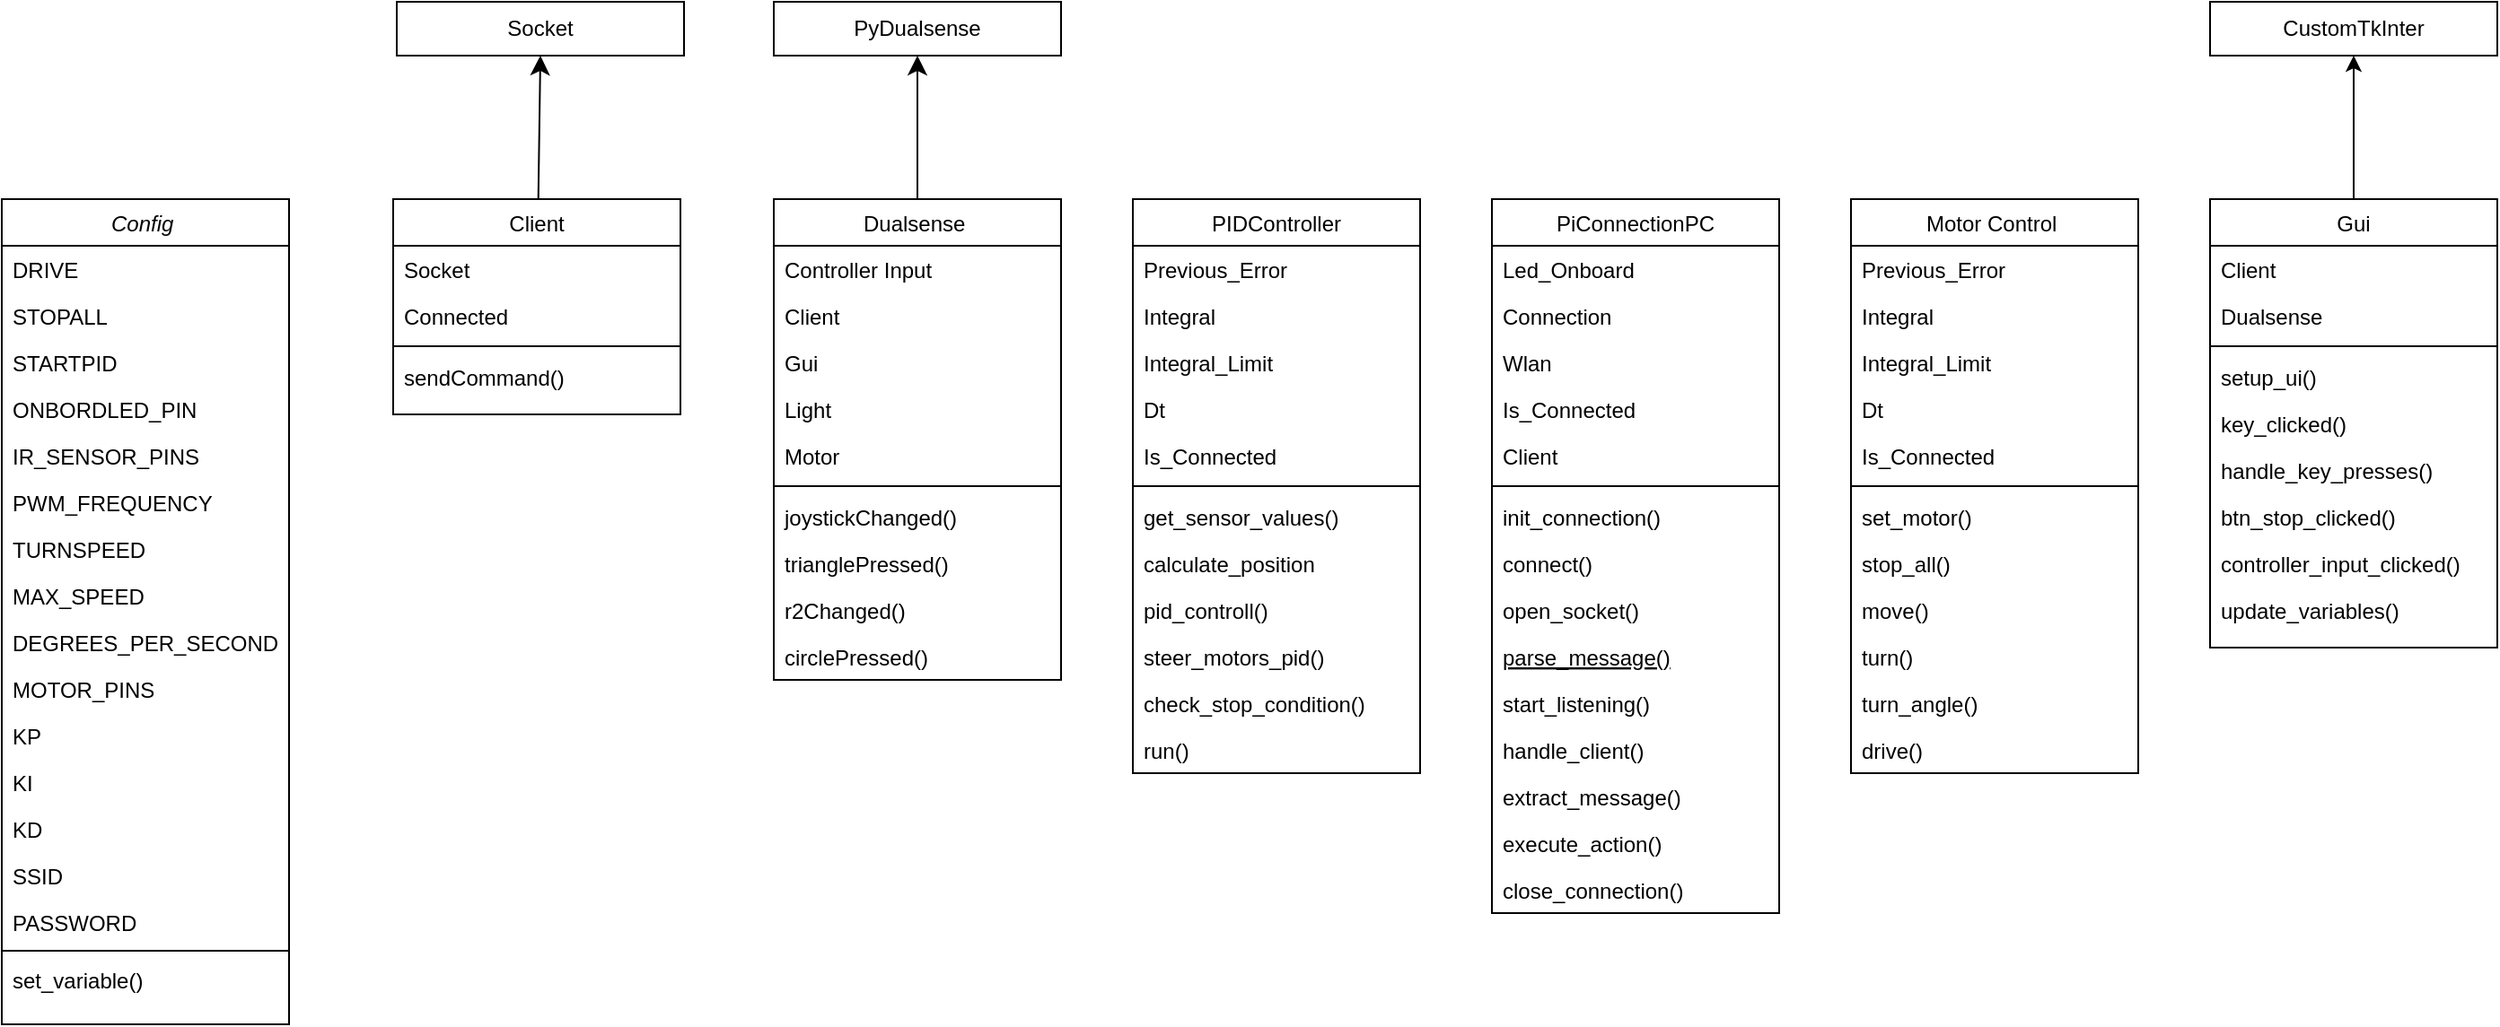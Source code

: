 <mxfile version="25.0.2" pages="6">
  <diagram id="C5RBs43oDa-KdzZeNtuy" name="Klassendiagramm ">
    <mxGraphModel dx="1272" dy="797" grid="1" gridSize="10" guides="1" tooltips="1" connect="1" arrows="1" fold="1" page="1" pageScale="1" pageWidth="1169" pageHeight="827" math="0" shadow="0">
      <root>
        <mxCell id="WIyWlLk6GJQsqaUBKTNV-0" />
        <mxCell id="WIyWlLk6GJQsqaUBKTNV-1" parent="WIyWlLk6GJQsqaUBKTNV-0" />
        <mxCell id="zkfFHV4jXpPFQw0GAbJ--0" value="Config " style="swimlane;fontStyle=2;align=center;verticalAlign=top;childLayout=stackLayout;horizontal=1;startSize=26;horizontalStack=0;resizeParent=1;resizeLast=0;collapsible=1;marginBottom=0;rounded=0;shadow=0;strokeWidth=1;" parent="WIyWlLk6GJQsqaUBKTNV-1" vertex="1">
          <mxGeometry x="290" y="120" width="160" height="460" as="geometry">
            <mxRectangle x="230" y="140" width="160" height="26" as="alternateBounds" />
          </mxGeometry>
        </mxCell>
        <mxCell id="nv0ExakOyP6R0gA9G0oo-6" value="DRIVE" style="text;align=left;verticalAlign=top;spacingLeft=4;spacingRight=4;overflow=hidden;rotatable=0;points=[[0,0.5],[1,0.5]];portConstraint=eastwest;" parent="zkfFHV4jXpPFQw0GAbJ--0" vertex="1">
          <mxGeometry y="26" width="160" height="26" as="geometry" />
        </mxCell>
        <mxCell id="nv0ExakOyP6R0gA9G0oo-5" value="STOPALL" style="text;align=left;verticalAlign=top;spacingLeft=4;spacingRight=4;overflow=hidden;rotatable=0;points=[[0,0.5],[1,0.5]];portConstraint=eastwest;" parent="zkfFHV4jXpPFQw0GAbJ--0" vertex="1">
          <mxGeometry y="52" width="160" height="26" as="geometry" />
        </mxCell>
        <mxCell id="nv0ExakOyP6R0gA9G0oo-4" value="STARTPID" style="text;align=left;verticalAlign=top;spacingLeft=4;spacingRight=4;overflow=hidden;rotatable=0;points=[[0,0.5],[1,0.5]];portConstraint=eastwest;" parent="zkfFHV4jXpPFQw0GAbJ--0" vertex="1">
          <mxGeometry y="78" width="160" height="26" as="geometry" />
        </mxCell>
        <mxCell id="nv0ExakOyP6R0gA9G0oo-7" value="ONBORDLED_PIN" style="text;align=left;verticalAlign=top;spacingLeft=4;spacingRight=4;overflow=hidden;rotatable=0;points=[[0,0.5],[1,0.5]];portConstraint=eastwest;" parent="zkfFHV4jXpPFQw0GAbJ--0" vertex="1">
          <mxGeometry y="104" width="160" height="26" as="geometry" />
        </mxCell>
        <mxCell id="nv0ExakOyP6R0gA9G0oo-8" value="IR_SENSOR_PINS" style="text;align=left;verticalAlign=top;spacingLeft=4;spacingRight=4;overflow=hidden;rotatable=0;points=[[0,0.5],[1,0.5]];portConstraint=eastwest;" parent="zkfFHV4jXpPFQw0GAbJ--0" vertex="1">
          <mxGeometry y="130" width="160" height="26" as="geometry" />
        </mxCell>
        <mxCell id="nv0ExakOyP6R0gA9G0oo-9" value="PWM_FREQUENCY" style="text;align=left;verticalAlign=top;spacingLeft=4;spacingRight=4;overflow=hidden;rotatable=0;points=[[0,0.5],[1,0.5]];portConstraint=eastwest;" parent="zkfFHV4jXpPFQw0GAbJ--0" vertex="1">
          <mxGeometry y="156" width="160" height="26" as="geometry" />
        </mxCell>
        <mxCell id="nv0ExakOyP6R0gA9G0oo-10" value="TURNSPEED" style="text;align=left;verticalAlign=top;spacingLeft=4;spacingRight=4;overflow=hidden;rotatable=0;points=[[0,0.5],[1,0.5]];portConstraint=eastwest;" parent="zkfFHV4jXpPFQw0GAbJ--0" vertex="1">
          <mxGeometry y="182" width="160" height="26" as="geometry" />
        </mxCell>
        <mxCell id="nv0ExakOyP6R0gA9G0oo-11" value="MAX_SPEED" style="text;align=left;verticalAlign=top;spacingLeft=4;spacingRight=4;overflow=hidden;rotatable=0;points=[[0,0.5],[1,0.5]];portConstraint=eastwest;" parent="zkfFHV4jXpPFQw0GAbJ--0" vertex="1">
          <mxGeometry y="208" width="160" height="26" as="geometry" />
        </mxCell>
        <mxCell id="nv0ExakOyP6R0gA9G0oo-12" value="DEGREES_PER_SECOND" style="text;align=left;verticalAlign=top;spacingLeft=4;spacingRight=4;overflow=hidden;rotatable=0;points=[[0,0.5],[1,0.5]];portConstraint=eastwest;" parent="zkfFHV4jXpPFQw0GAbJ--0" vertex="1">
          <mxGeometry y="234" width="160" height="26" as="geometry" />
        </mxCell>
        <mxCell id="nv0ExakOyP6R0gA9G0oo-3" value="MOTOR_PINS" style="text;align=left;verticalAlign=top;spacingLeft=4;spacingRight=4;overflow=hidden;rotatable=0;points=[[0,0.5],[1,0.5]];portConstraint=eastwest;" parent="zkfFHV4jXpPFQw0GAbJ--0" vertex="1">
          <mxGeometry y="260" width="160" height="26" as="geometry" />
        </mxCell>
        <mxCell id="zkfFHV4jXpPFQw0GAbJ--1" value="KP" style="text;align=left;verticalAlign=top;spacingLeft=4;spacingRight=4;overflow=hidden;rotatable=0;points=[[0,0.5],[1,0.5]];portConstraint=eastwest;" parent="zkfFHV4jXpPFQw0GAbJ--0" vertex="1">
          <mxGeometry y="286" width="160" height="26" as="geometry" />
        </mxCell>
        <mxCell id="zkfFHV4jXpPFQw0GAbJ--2" value="KI" style="text;align=left;verticalAlign=top;spacingLeft=4;spacingRight=4;overflow=hidden;rotatable=0;points=[[0,0.5],[1,0.5]];portConstraint=eastwest;rounded=0;shadow=0;html=0;" parent="zkfFHV4jXpPFQw0GAbJ--0" vertex="1">
          <mxGeometry y="312" width="160" height="26" as="geometry" />
        </mxCell>
        <mxCell id="zkfFHV4jXpPFQw0GAbJ--3" value="KD" style="text;align=left;verticalAlign=top;spacingLeft=4;spacingRight=4;overflow=hidden;rotatable=0;points=[[0,0.5],[1,0.5]];portConstraint=eastwest;rounded=0;shadow=0;html=0;" parent="zkfFHV4jXpPFQw0GAbJ--0" vertex="1">
          <mxGeometry y="338" width="160" height="26" as="geometry" />
        </mxCell>
        <mxCell id="nv0ExakOyP6R0gA9G0oo-16" value="SSID" style="text;align=left;verticalAlign=top;spacingLeft=4;spacingRight=4;overflow=hidden;rotatable=0;points=[[0,0.5],[1,0.5]];portConstraint=eastwest;rounded=0;shadow=0;html=0;" parent="zkfFHV4jXpPFQw0GAbJ--0" vertex="1">
          <mxGeometry y="364" width="160" height="26" as="geometry" />
        </mxCell>
        <mxCell id="nv0ExakOyP6R0gA9G0oo-63" value="PASSWORD" style="text;align=left;verticalAlign=top;spacingLeft=4;spacingRight=4;overflow=hidden;rotatable=0;points=[[0,0.5],[1,0.5]];portConstraint=eastwest;rounded=0;shadow=0;html=0;" parent="zkfFHV4jXpPFQw0GAbJ--0" vertex="1">
          <mxGeometry y="390" width="160" height="26" as="geometry" />
        </mxCell>
        <mxCell id="zkfFHV4jXpPFQw0GAbJ--4" value="" style="line;html=1;strokeWidth=1;align=left;verticalAlign=middle;spacingTop=-1;spacingLeft=3;spacingRight=3;rotatable=0;labelPosition=right;points=[];portConstraint=eastwest;" parent="zkfFHV4jXpPFQw0GAbJ--0" vertex="1">
          <mxGeometry y="416" width="160" height="6" as="geometry" />
        </mxCell>
        <mxCell id="zkfFHV4jXpPFQw0GAbJ--5" value="set_variable()" style="text;align=left;verticalAlign=top;spacingLeft=4;spacingRight=4;overflow=hidden;rotatable=0;points=[[0,0.5],[1,0.5]];portConstraint=eastwest;" parent="zkfFHV4jXpPFQw0GAbJ--0" vertex="1">
          <mxGeometry y="422" width="160" height="26" as="geometry" />
        </mxCell>
        <mxCell id="zkfFHV4jXpPFQw0GAbJ--6" value="PIDController" style="swimlane;fontStyle=0;align=center;verticalAlign=top;childLayout=stackLayout;horizontal=1;startSize=26;horizontalStack=0;resizeParent=1;resizeLast=0;collapsible=1;marginBottom=0;rounded=0;shadow=0;strokeWidth=1;" parent="WIyWlLk6GJQsqaUBKTNV-1" vertex="1">
          <mxGeometry x="920" y="120" width="160" height="320" as="geometry">
            <mxRectangle x="130" y="380" width="160" height="26" as="alternateBounds" />
          </mxGeometry>
        </mxCell>
        <mxCell id="zkfFHV4jXpPFQw0GAbJ--8" value="Previous_Error" style="text;align=left;verticalAlign=top;spacingLeft=4;spacingRight=4;overflow=hidden;rotatable=0;points=[[0,0.5],[1,0.5]];portConstraint=eastwest;rounded=0;shadow=0;html=0;" parent="zkfFHV4jXpPFQw0GAbJ--6" vertex="1">
          <mxGeometry y="26" width="160" height="26" as="geometry" />
        </mxCell>
        <mxCell id="nv0ExakOyP6R0gA9G0oo-34" value="Integral" style="text;align=left;verticalAlign=top;spacingLeft=4;spacingRight=4;overflow=hidden;rotatable=0;points=[[0,0.5],[1,0.5]];portConstraint=eastwest;rounded=0;shadow=0;html=0;" parent="zkfFHV4jXpPFQw0GAbJ--6" vertex="1">
          <mxGeometry y="52" width="160" height="26" as="geometry" />
        </mxCell>
        <mxCell id="nv0ExakOyP6R0gA9G0oo-33" value="Integral_Limit" style="text;align=left;verticalAlign=top;spacingLeft=4;spacingRight=4;overflow=hidden;rotatable=0;points=[[0,0.5],[1,0.5]];portConstraint=eastwest;rounded=0;shadow=0;html=0;" parent="zkfFHV4jXpPFQw0GAbJ--6" vertex="1">
          <mxGeometry y="78" width="160" height="26" as="geometry" />
        </mxCell>
        <mxCell id="nv0ExakOyP6R0gA9G0oo-32" value="Dt " style="text;align=left;verticalAlign=top;spacingLeft=4;spacingRight=4;overflow=hidden;rotatable=0;points=[[0,0.5],[1,0.5]];portConstraint=eastwest;rounded=0;shadow=0;html=0;" parent="zkfFHV4jXpPFQw0GAbJ--6" vertex="1">
          <mxGeometry y="104" width="160" height="26" as="geometry" />
        </mxCell>
        <mxCell id="nv0ExakOyP6R0gA9G0oo-31" value="Is_Connected" style="text;align=left;verticalAlign=top;spacingLeft=4;spacingRight=4;overflow=hidden;rotatable=0;points=[[0,0.5],[1,0.5]];portConstraint=eastwest;rounded=0;shadow=0;html=0;" parent="zkfFHV4jXpPFQw0GAbJ--6" vertex="1">
          <mxGeometry y="130" width="160" height="26" as="geometry" />
        </mxCell>
        <mxCell id="zkfFHV4jXpPFQw0GAbJ--9" value="" style="line;html=1;strokeWidth=1;align=left;verticalAlign=middle;spacingTop=-1;spacingLeft=3;spacingRight=3;rotatable=0;labelPosition=right;points=[];portConstraint=eastwest;" parent="zkfFHV4jXpPFQw0GAbJ--6" vertex="1">
          <mxGeometry y="156" width="160" height="8" as="geometry" />
        </mxCell>
        <mxCell id="zkfFHV4jXpPFQw0GAbJ--7" value="get_sensor_values()" style="text;align=left;verticalAlign=top;spacingLeft=4;spacingRight=4;overflow=hidden;rotatable=0;points=[[0,0.5],[1,0.5]];portConstraint=eastwest;" parent="zkfFHV4jXpPFQw0GAbJ--6" vertex="1">
          <mxGeometry y="164" width="160" height="26" as="geometry" />
        </mxCell>
        <mxCell id="zkfFHV4jXpPFQw0GAbJ--10" value="calculate_position" style="text;align=left;verticalAlign=top;spacingLeft=4;spacingRight=4;overflow=hidden;rotatable=0;points=[[0,0.5],[1,0.5]];portConstraint=eastwest;fontStyle=0" parent="zkfFHV4jXpPFQw0GAbJ--6" vertex="1">
          <mxGeometry y="190" width="160" height="26" as="geometry" />
        </mxCell>
        <mxCell id="zkfFHV4jXpPFQw0GAbJ--11" value="pid_controll()" style="text;align=left;verticalAlign=top;spacingLeft=4;spacingRight=4;overflow=hidden;rotatable=0;points=[[0,0.5],[1,0.5]];portConstraint=eastwest;" parent="zkfFHV4jXpPFQw0GAbJ--6" vertex="1">
          <mxGeometry y="216" width="160" height="26" as="geometry" />
        </mxCell>
        <mxCell id="nv0ExakOyP6R0gA9G0oo-36" value="steer_motors_pid()" style="text;align=left;verticalAlign=top;spacingLeft=4;spacingRight=4;overflow=hidden;rotatable=0;points=[[0,0.5],[1,0.5]];portConstraint=eastwest;" parent="zkfFHV4jXpPFQw0GAbJ--6" vertex="1">
          <mxGeometry y="242" width="160" height="26" as="geometry" />
        </mxCell>
        <mxCell id="nv0ExakOyP6R0gA9G0oo-35" value="check_stop_condition()" style="text;align=left;verticalAlign=top;spacingLeft=4;spacingRight=4;overflow=hidden;rotatable=0;points=[[0,0.5],[1,0.5]];portConstraint=eastwest;" parent="zkfFHV4jXpPFQw0GAbJ--6" vertex="1">
          <mxGeometry y="268" width="160" height="26" as="geometry" />
        </mxCell>
        <mxCell id="nv0ExakOyP6R0gA9G0oo-37" value="run()" style="text;align=left;verticalAlign=top;spacingLeft=4;spacingRight=4;overflow=hidden;rotatable=0;points=[[0,0.5],[1,0.5]];portConstraint=eastwest;" parent="zkfFHV4jXpPFQw0GAbJ--6" vertex="1">
          <mxGeometry y="294" width="160" height="26" as="geometry" />
        </mxCell>
        <mxCell id="nv0ExakOyP6R0gA9G0oo-64" style="edgeStyle=none;curved=1;rounded=0;orthogonalLoop=1;jettySize=auto;html=1;entryX=0.5;entryY=1;entryDx=0;entryDy=0;fontSize=12;startSize=8;endSize=8;" parent="WIyWlLk6GJQsqaUBKTNV-1" source="zkfFHV4jXpPFQw0GAbJ--13" target="nv0ExakOyP6R0gA9G0oo-45" edge="1">
          <mxGeometry relative="1" as="geometry" />
        </mxCell>
        <mxCell id="zkfFHV4jXpPFQw0GAbJ--13" value="Dualsense " style="swimlane;fontStyle=0;align=center;verticalAlign=top;childLayout=stackLayout;horizontal=1;startSize=26;horizontalStack=0;resizeParent=1;resizeLast=0;collapsible=1;marginBottom=0;rounded=0;shadow=0;strokeWidth=1;" parent="WIyWlLk6GJQsqaUBKTNV-1" vertex="1">
          <mxGeometry x="720" y="120" width="160" height="268" as="geometry">
            <mxRectangle x="340" y="380" width="170" height="26" as="alternateBounds" />
          </mxGeometry>
        </mxCell>
        <mxCell id="zkfFHV4jXpPFQw0GAbJ--14" value="Controller Input" style="text;align=left;verticalAlign=top;spacingLeft=4;spacingRight=4;overflow=hidden;rotatable=0;points=[[0,0.5],[1,0.5]];portConstraint=eastwest;" parent="zkfFHV4jXpPFQw0GAbJ--13" vertex="1">
          <mxGeometry y="26" width="160" height="26" as="geometry" />
        </mxCell>
        <mxCell id="nv0ExakOyP6R0gA9G0oo-19" value="Client" style="text;align=left;verticalAlign=top;spacingLeft=4;spacingRight=4;overflow=hidden;rotatable=0;points=[[0,0.5],[1,0.5]];portConstraint=eastwest;" parent="zkfFHV4jXpPFQw0GAbJ--13" vertex="1">
          <mxGeometry y="52" width="160" height="26" as="geometry" />
        </mxCell>
        <mxCell id="nv0ExakOyP6R0gA9G0oo-18" value="Gui " style="text;align=left;verticalAlign=top;spacingLeft=4;spacingRight=4;overflow=hidden;rotatable=0;points=[[0,0.5],[1,0.5]];portConstraint=eastwest;" parent="zkfFHV4jXpPFQw0GAbJ--13" vertex="1">
          <mxGeometry y="78" width="160" height="26" as="geometry" />
        </mxCell>
        <mxCell id="nv0ExakOyP6R0gA9G0oo-17" value="Light" style="text;align=left;verticalAlign=top;spacingLeft=4;spacingRight=4;overflow=hidden;rotatable=0;points=[[0,0.5],[1,0.5]];portConstraint=eastwest;" parent="zkfFHV4jXpPFQw0GAbJ--13" vertex="1">
          <mxGeometry y="104" width="160" height="26" as="geometry" />
        </mxCell>
        <mxCell id="nv0ExakOyP6R0gA9G0oo-22" value="Motor" style="text;align=left;verticalAlign=top;spacingLeft=4;spacingRight=4;overflow=hidden;rotatable=0;points=[[0,0.5],[1,0.5]];portConstraint=eastwest;" parent="zkfFHV4jXpPFQw0GAbJ--13" vertex="1">
          <mxGeometry y="130" width="160" height="26" as="geometry" />
        </mxCell>
        <mxCell id="zkfFHV4jXpPFQw0GAbJ--15" value="" style="line;html=1;strokeWidth=1;align=left;verticalAlign=middle;spacingTop=-1;spacingLeft=3;spacingRight=3;rotatable=0;labelPosition=right;points=[];portConstraint=eastwest;" parent="zkfFHV4jXpPFQw0GAbJ--13" vertex="1">
          <mxGeometry y="156" width="160" height="8" as="geometry" />
        </mxCell>
        <mxCell id="nv0ExakOyP6R0gA9G0oo-25" value="joystickChanged()" style="text;align=left;verticalAlign=top;spacingLeft=4;spacingRight=4;overflow=hidden;rotatable=0;points=[[0,0.5],[1,0.5]];portConstraint=eastwest;" parent="zkfFHV4jXpPFQw0GAbJ--13" vertex="1">
          <mxGeometry y="164" width="160" height="26" as="geometry" />
        </mxCell>
        <mxCell id="nv0ExakOyP6R0gA9G0oo-29" value="trianglePressed()" style="text;align=left;verticalAlign=top;spacingLeft=4;spacingRight=4;overflow=hidden;rotatable=0;points=[[0,0.5],[1,0.5]];portConstraint=eastwest;" parent="zkfFHV4jXpPFQw0GAbJ--13" vertex="1">
          <mxGeometry y="190" width="160" height="26" as="geometry" />
        </mxCell>
        <mxCell id="nv0ExakOyP6R0gA9G0oo-28" value="r2Changed()" style="text;align=left;verticalAlign=top;spacingLeft=4;spacingRight=4;overflow=hidden;rotatable=0;points=[[0,0.5],[1,0.5]];portConstraint=eastwest;" parent="zkfFHV4jXpPFQw0GAbJ--13" vertex="1">
          <mxGeometry y="216" width="160" height="26" as="geometry" />
        </mxCell>
        <mxCell id="nv0ExakOyP6R0gA9G0oo-30" value="circlePressed()" style="text;align=left;verticalAlign=top;spacingLeft=4;spacingRight=4;overflow=hidden;rotatable=0;points=[[0,0.5],[1,0.5]];portConstraint=eastwest;" parent="zkfFHV4jXpPFQw0GAbJ--13" vertex="1">
          <mxGeometry y="242" width="160" height="26" as="geometry" />
        </mxCell>
        <mxCell id="nv0ExakOyP6R0gA9G0oo-65" style="edgeStyle=none;curved=1;rounded=0;orthogonalLoop=1;jettySize=auto;html=1;fontSize=12;startSize=8;endSize=8;entryX=0.5;entryY=1;entryDx=0;entryDy=0;" parent="WIyWlLk6GJQsqaUBKTNV-1" source="zkfFHV4jXpPFQw0GAbJ--17" target="nv0ExakOyP6R0gA9G0oo-44" edge="1">
          <mxGeometry relative="1" as="geometry">
            <mxPoint x="588" y="50" as="targetPoint" />
          </mxGeometry>
        </mxCell>
        <mxCell id="zkfFHV4jXpPFQw0GAbJ--17" value="Client" style="swimlane;fontStyle=0;align=center;verticalAlign=top;childLayout=stackLayout;horizontal=1;startSize=26;horizontalStack=0;resizeParent=1;resizeLast=0;collapsible=1;marginBottom=0;rounded=0;shadow=0;strokeWidth=1;" parent="WIyWlLk6GJQsqaUBKTNV-1" vertex="1">
          <mxGeometry x="508" y="120" width="160" height="120" as="geometry">
            <mxRectangle x="550" y="140" width="160" height="26" as="alternateBounds" />
          </mxGeometry>
        </mxCell>
        <mxCell id="zkfFHV4jXpPFQw0GAbJ--18" value="Socket" style="text;align=left;verticalAlign=top;spacingLeft=4;spacingRight=4;overflow=hidden;rotatable=0;points=[[0,0.5],[1,0.5]];portConstraint=eastwest;" parent="zkfFHV4jXpPFQw0GAbJ--17" vertex="1">
          <mxGeometry y="26" width="160" height="26" as="geometry" />
        </mxCell>
        <mxCell id="zkfFHV4jXpPFQw0GAbJ--19" value="Connected" style="text;align=left;verticalAlign=top;spacingLeft=4;spacingRight=4;overflow=hidden;rotatable=0;points=[[0,0.5],[1,0.5]];portConstraint=eastwest;rounded=0;shadow=0;html=0;" parent="zkfFHV4jXpPFQw0GAbJ--17" vertex="1">
          <mxGeometry y="52" width="160" height="26" as="geometry" />
        </mxCell>
        <mxCell id="zkfFHV4jXpPFQw0GAbJ--23" value="" style="line;html=1;strokeWidth=1;align=left;verticalAlign=middle;spacingTop=-1;spacingLeft=3;spacingRight=3;rotatable=0;labelPosition=right;points=[];portConstraint=eastwest;" parent="zkfFHV4jXpPFQw0GAbJ--17" vertex="1">
          <mxGeometry y="78" width="160" height="8" as="geometry" />
        </mxCell>
        <mxCell id="zkfFHV4jXpPFQw0GAbJ--24" value="sendCommand()" style="text;align=left;verticalAlign=top;spacingLeft=4;spacingRight=4;overflow=hidden;rotatable=0;points=[[0,0.5],[1,0.5]];portConstraint=eastwest;" parent="zkfFHV4jXpPFQw0GAbJ--17" vertex="1">
          <mxGeometry y="86" width="160" height="26" as="geometry" />
        </mxCell>
        <mxCell id="nv0ExakOyP6R0gA9G0oo-44" value="Socket" style="rounded=0;whiteSpace=wrap;html=1;" parent="WIyWlLk6GJQsqaUBKTNV-1" vertex="1">
          <mxGeometry x="510" y="10" width="160" height="30" as="geometry" />
        </mxCell>
        <mxCell id="nv0ExakOyP6R0gA9G0oo-45" value="PyDualsense" style="rounded=0;whiteSpace=wrap;html=1;" parent="WIyWlLk6GJQsqaUBKTNV-1" vertex="1">
          <mxGeometry x="720" y="10" width="160" height="30" as="geometry" />
        </mxCell>
        <mxCell id="nv0ExakOyP6R0gA9G0oo-46" value="PiConnectionPC" style="swimlane;fontStyle=0;align=center;verticalAlign=top;childLayout=stackLayout;horizontal=1;startSize=26;horizontalStack=0;resizeParent=1;resizeLast=0;collapsible=1;marginBottom=0;rounded=0;shadow=0;strokeWidth=1;" parent="WIyWlLk6GJQsqaUBKTNV-1" vertex="1">
          <mxGeometry x="1120" y="120" width="160" height="398" as="geometry">
            <mxRectangle x="130" y="380" width="160" height="26" as="alternateBounds" />
          </mxGeometry>
        </mxCell>
        <mxCell id="nv0ExakOyP6R0gA9G0oo-48" value="Led_Onboard" style="text;align=left;verticalAlign=top;spacingLeft=4;spacingRight=4;overflow=hidden;rotatable=0;points=[[0,0.5],[1,0.5]];portConstraint=eastwest;rounded=0;shadow=0;html=0;" parent="nv0ExakOyP6R0gA9G0oo-46" vertex="1">
          <mxGeometry y="26" width="160" height="26" as="geometry" />
        </mxCell>
        <mxCell id="nv0ExakOyP6R0gA9G0oo-49" value="Connection" style="text;align=left;verticalAlign=top;spacingLeft=4;spacingRight=4;overflow=hidden;rotatable=0;points=[[0,0.5],[1,0.5]];portConstraint=eastwest;rounded=0;shadow=0;html=0;" parent="nv0ExakOyP6R0gA9G0oo-46" vertex="1">
          <mxGeometry y="52" width="160" height="26" as="geometry" />
        </mxCell>
        <mxCell id="nv0ExakOyP6R0gA9G0oo-50" value="Wlan " style="text;align=left;verticalAlign=top;spacingLeft=4;spacingRight=4;overflow=hidden;rotatable=0;points=[[0,0.5],[1,0.5]];portConstraint=eastwest;rounded=0;shadow=0;html=0;" parent="nv0ExakOyP6R0gA9G0oo-46" vertex="1">
          <mxGeometry y="78" width="160" height="26" as="geometry" />
        </mxCell>
        <mxCell id="nv0ExakOyP6R0gA9G0oo-51" value="Is_Connected" style="text;align=left;verticalAlign=top;spacingLeft=4;spacingRight=4;overflow=hidden;rotatable=0;points=[[0,0.5],[1,0.5]];portConstraint=eastwest;rounded=0;shadow=0;html=0;" parent="nv0ExakOyP6R0gA9G0oo-46" vertex="1">
          <mxGeometry y="104" width="160" height="26" as="geometry" />
        </mxCell>
        <mxCell id="nv0ExakOyP6R0gA9G0oo-59" value="Client" style="text;align=left;verticalAlign=top;spacingLeft=4;spacingRight=4;overflow=hidden;rotatable=0;points=[[0,0.5],[1,0.5]];portConstraint=eastwest;rounded=0;shadow=0;html=0;" parent="nv0ExakOyP6R0gA9G0oo-46" vertex="1">
          <mxGeometry y="130" width="160" height="26" as="geometry" />
        </mxCell>
        <mxCell id="nv0ExakOyP6R0gA9G0oo-52" value="" style="line;html=1;strokeWidth=1;align=left;verticalAlign=middle;spacingTop=-1;spacingLeft=3;spacingRight=3;rotatable=0;labelPosition=right;points=[];portConstraint=eastwest;" parent="nv0ExakOyP6R0gA9G0oo-46" vertex="1">
          <mxGeometry y="156" width="160" height="8" as="geometry" />
        </mxCell>
        <mxCell id="nv0ExakOyP6R0gA9G0oo-53" value="init_connection()" style="text;align=left;verticalAlign=top;spacingLeft=4;spacingRight=4;overflow=hidden;rotatable=0;points=[[0,0.5],[1,0.5]];portConstraint=eastwest;" parent="nv0ExakOyP6R0gA9G0oo-46" vertex="1">
          <mxGeometry y="164" width="160" height="26" as="geometry" />
        </mxCell>
        <mxCell id="nv0ExakOyP6R0gA9G0oo-54" value="connect()" style="text;align=left;verticalAlign=top;spacingLeft=4;spacingRight=4;overflow=hidden;rotatable=0;points=[[0,0.5],[1,0.5]];portConstraint=eastwest;fontStyle=0" parent="nv0ExakOyP6R0gA9G0oo-46" vertex="1">
          <mxGeometry y="190" width="160" height="26" as="geometry" />
        </mxCell>
        <mxCell id="nv0ExakOyP6R0gA9G0oo-55" value="open_socket()" style="text;align=left;verticalAlign=top;spacingLeft=4;spacingRight=4;overflow=hidden;rotatable=0;points=[[0,0.5],[1,0.5]];portConstraint=eastwest;" parent="nv0ExakOyP6R0gA9G0oo-46" vertex="1">
          <mxGeometry y="216" width="160" height="26" as="geometry" />
        </mxCell>
        <mxCell id="nv0ExakOyP6R0gA9G0oo-56" value="parse_message()" style="text;align=left;verticalAlign=top;spacingLeft=4;spacingRight=4;overflow=hidden;rotatable=0;points=[[0,0.5],[1,0.5]];portConstraint=eastwest;fontStyle=4" parent="nv0ExakOyP6R0gA9G0oo-46" vertex="1">
          <mxGeometry y="242" width="160" height="26" as="geometry" />
        </mxCell>
        <mxCell id="nv0ExakOyP6R0gA9G0oo-57" value="start_listening()" style="text;align=left;verticalAlign=top;spacingLeft=4;spacingRight=4;overflow=hidden;rotatable=0;points=[[0,0.5],[1,0.5]];portConstraint=eastwest;" parent="nv0ExakOyP6R0gA9G0oo-46" vertex="1">
          <mxGeometry y="268" width="160" height="26" as="geometry" />
        </mxCell>
        <mxCell id="nv0ExakOyP6R0gA9G0oo-58" value="handle_client()" style="text;align=left;verticalAlign=top;spacingLeft=4;spacingRight=4;overflow=hidden;rotatable=0;points=[[0,0.5],[1,0.5]];portConstraint=eastwest;" parent="nv0ExakOyP6R0gA9G0oo-46" vertex="1">
          <mxGeometry y="294" width="160" height="26" as="geometry" />
        </mxCell>
        <mxCell id="nv0ExakOyP6R0gA9G0oo-61" value="extract_message()" style="text;align=left;verticalAlign=top;spacingLeft=4;spacingRight=4;overflow=hidden;rotatable=0;points=[[0,0.5],[1,0.5]];portConstraint=eastwest;" parent="nv0ExakOyP6R0gA9G0oo-46" vertex="1">
          <mxGeometry y="320" width="160" height="26" as="geometry" />
        </mxCell>
        <mxCell id="nv0ExakOyP6R0gA9G0oo-60" value="execute_action()" style="text;align=left;verticalAlign=top;spacingLeft=4;spacingRight=4;overflow=hidden;rotatable=0;points=[[0,0.5],[1,0.5]];portConstraint=eastwest;" parent="nv0ExakOyP6R0gA9G0oo-46" vertex="1">
          <mxGeometry y="346" width="160" height="26" as="geometry" />
        </mxCell>
        <mxCell id="nv0ExakOyP6R0gA9G0oo-62" value="close_connection()" style="text;align=left;verticalAlign=top;spacingLeft=4;spacingRight=4;overflow=hidden;rotatable=0;points=[[0,0.5],[1,0.5]];portConstraint=eastwest;" parent="nv0ExakOyP6R0gA9G0oo-46" vertex="1">
          <mxGeometry y="372" width="160" height="26" as="geometry" />
        </mxCell>
        <mxCell id="nv0ExakOyP6R0gA9G0oo-66" value="Motor Control " style="swimlane;fontStyle=0;align=center;verticalAlign=top;childLayout=stackLayout;horizontal=1;startSize=26;horizontalStack=0;resizeParent=1;resizeLast=0;collapsible=1;marginBottom=0;rounded=0;shadow=0;strokeWidth=1;" parent="WIyWlLk6GJQsqaUBKTNV-1" vertex="1">
          <mxGeometry x="1320" y="120" width="160" height="320" as="geometry">
            <mxRectangle x="130" y="380" width="160" height="26" as="alternateBounds" />
          </mxGeometry>
        </mxCell>
        <mxCell id="nv0ExakOyP6R0gA9G0oo-67" value="Previous_Error" style="text;align=left;verticalAlign=top;spacingLeft=4;spacingRight=4;overflow=hidden;rotatable=0;points=[[0,0.5],[1,0.5]];portConstraint=eastwest;rounded=0;shadow=0;html=0;" parent="nv0ExakOyP6R0gA9G0oo-66" vertex="1">
          <mxGeometry y="26" width="160" height="26" as="geometry" />
        </mxCell>
        <mxCell id="nv0ExakOyP6R0gA9G0oo-68" value="Integral" style="text;align=left;verticalAlign=top;spacingLeft=4;spacingRight=4;overflow=hidden;rotatable=0;points=[[0,0.5],[1,0.5]];portConstraint=eastwest;rounded=0;shadow=0;html=0;" parent="nv0ExakOyP6R0gA9G0oo-66" vertex="1">
          <mxGeometry y="52" width="160" height="26" as="geometry" />
        </mxCell>
        <mxCell id="nv0ExakOyP6R0gA9G0oo-69" value="Integral_Limit" style="text;align=left;verticalAlign=top;spacingLeft=4;spacingRight=4;overflow=hidden;rotatable=0;points=[[0,0.5],[1,0.5]];portConstraint=eastwest;rounded=0;shadow=0;html=0;" parent="nv0ExakOyP6R0gA9G0oo-66" vertex="1">
          <mxGeometry y="78" width="160" height="26" as="geometry" />
        </mxCell>
        <mxCell id="nv0ExakOyP6R0gA9G0oo-70" value="Dt " style="text;align=left;verticalAlign=top;spacingLeft=4;spacingRight=4;overflow=hidden;rotatable=0;points=[[0,0.5],[1,0.5]];portConstraint=eastwest;rounded=0;shadow=0;html=0;" parent="nv0ExakOyP6R0gA9G0oo-66" vertex="1">
          <mxGeometry y="104" width="160" height="26" as="geometry" />
        </mxCell>
        <mxCell id="nv0ExakOyP6R0gA9G0oo-71" value="Is_Connected" style="text;align=left;verticalAlign=top;spacingLeft=4;spacingRight=4;overflow=hidden;rotatable=0;points=[[0,0.5],[1,0.5]];portConstraint=eastwest;rounded=0;shadow=0;html=0;" parent="nv0ExakOyP6R0gA9G0oo-66" vertex="1">
          <mxGeometry y="130" width="160" height="26" as="geometry" />
        </mxCell>
        <mxCell id="nv0ExakOyP6R0gA9G0oo-72" value="" style="line;html=1;strokeWidth=1;align=left;verticalAlign=middle;spacingTop=-1;spacingLeft=3;spacingRight=3;rotatable=0;labelPosition=right;points=[];portConstraint=eastwest;" parent="nv0ExakOyP6R0gA9G0oo-66" vertex="1">
          <mxGeometry y="156" width="160" height="8" as="geometry" />
        </mxCell>
        <mxCell id="nv0ExakOyP6R0gA9G0oo-73" value="set_motor()" style="text;align=left;verticalAlign=top;spacingLeft=4;spacingRight=4;overflow=hidden;rotatable=0;points=[[0,0.5],[1,0.5]];portConstraint=eastwest;" parent="nv0ExakOyP6R0gA9G0oo-66" vertex="1">
          <mxGeometry y="164" width="160" height="26" as="geometry" />
        </mxCell>
        <mxCell id="nv0ExakOyP6R0gA9G0oo-74" value="stop_all()" style="text;align=left;verticalAlign=top;spacingLeft=4;spacingRight=4;overflow=hidden;rotatable=0;points=[[0,0.5],[1,0.5]];portConstraint=eastwest;fontStyle=0" parent="nv0ExakOyP6R0gA9G0oo-66" vertex="1">
          <mxGeometry y="190" width="160" height="26" as="geometry" />
        </mxCell>
        <mxCell id="nv0ExakOyP6R0gA9G0oo-75" value="move()" style="text;align=left;verticalAlign=top;spacingLeft=4;spacingRight=4;overflow=hidden;rotatable=0;points=[[0,0.5],[1,0.5]];portConstraint=eastwest;" parent="nv0ExakOyP6R0gA9G0oo-66" vertex="1">
          <mxGeometry y="216" width="160" height="26" as="geometry" />
        </mxCell>
        <mxCell id="nv0ExakOyP6R0gA9G0oo-76" value="turn()" style="text;align=left;verticalAlign=top;spacingLeft=4;spacingRight=4;overflow=hidden;rotatable=0;points=[[0,0.5],[1,0.5]];portConstraint=eastwest;" parent="nv0ExakOyP6R0gA9G0oo-66" vertex="1">
          <mxGeometry y="242" width="160" height="26" as="geometry" />
        </mxCell>
        <mxCell id="nv0ExakOyP6R0gA9G0oo-77" value="turn_angle()" style="text;align=left;verticalAlign=top;spacingLeft=4;spacingRight=4;overflow=hidden;rotatable=0;points=[[0,0.5],[1,0.5]];portConstraint=eastwest;" parent="nv0ExakOyP6R0gA9G0oo-66" vertex="1">
          <mxGeometry y="268" width="160" height="26" as="geometry" />
        </mxCell>
        <mxCell id="nv0ExakOyP6R0gA9G0oo-78" value="drive()" style="text;align=left;verticalAlign=top;spacingLeft=4;spacingRight=4;overflow=hidden;rotatable=0;points=[[0,0.5],[1,0.5]];portConstraint=eastwest;" parent="nv0ExakOyP6R0gA9G0oo-66" vertex="1">
          <mxGeometry y="294" width="160" height="26" as="geometry" />
        </mxCell>
        <mxCell id="eFfKmv2v2ZYq9MAnLCb8-0" style="edgeStyle=orthogonalEdgeStyle;rounded=0;orthogonalLoop=1;jettySize=auto;html=1;entryX=0.5;entryY=1;entryDx=0;entryDy=0;" edge="1" parent="WIyWlLk6GJQsqaUBKTNV-1" source="nv0ExakOyP6R0gA9G0oo-79" target="nv0ExakOyP6R0gA9G0oo-93">
          <mxGeometry relative="1" as="geometry" />
        </mxCell>
        <mxCell id="nv0ExakOyP6R0gA9G0oo-79" value="Gui" style="swimlane;fontStyle=0;align=center;verticalAlign=top;childLayout=stackLayout;horizontal=1;startSize=26;horizontalStack=0;resizeParent=1;resizeLast=0;collapsible=1;marginBottom=0;rounded=0;shadow=0;strokeWidth=1;" parent="WIyWlLk6GJQsqaUBKTNV-1" vertex="1">
          <mxGeometry x="1520" y="120" width="160" height="250" as="geometry">
            <mxRectangle x="130" y="380" width="160" height="26" as="alternateBounds" />
          </mxGeometry>
        </mxCell>
        <mxCell id="nv0ExakOyP6R0gA9G0oo-81" value="Client" style="text;align=left;verticalAlign=top;spacingLeft=4;spacingRight=4;overflow=hidden;rotatable=0;points=[[0,0.5],[1,0.5]];portConstraint=eastwest;rounded=0;shadow=0;html=0;" parent="nv0ExakOyP6R0gA9G0oo-79" vertex="1">
          <mxGeometry y="26" width="160" height="26" as="geometry" />
        </mxCell>
        <mxCell id="nv0ExakOyP6R0gA9G0oo-82" value="Dualsense" style="text;align=left;verticalAlign=top;spacingLeft=4;spacingRight=4;overflow=hidden;rotatable=0;points=[[0,0.5],[1,0.5]];portConstraint=eastwest;rounded=0;shadow=0;html=0;" parent="nv0ExakOyP6R0gA9G0oo-79" vertex="1">
          <mxGeometry y="52" width="160" height="26" as="geometry" />
        </mxCell>
        <mxCell id="nv0ExakOyP6R0gA9G0oo-85" value="" style="line;html=1;strokeWidth=1;align=left;verticalAlign=middle;spacingTop=-1;spacingLeft=3;spacingRight=3;rotatable=0;labelPosition=right;points=[];portConstraint=eastwest;" parent="nv0ExakOyP6R0gA9G0oo-79" vertex="1">
          <mxGeometry y="78" width="160" height="8" as="geometry" />
        </mxCell>
        <mxCell id="nv0ExakOyP6R0gA9G0oo-86" value="setup_ui()" style="text;align=left;verticalAlign=top;spacingLeft=4;spacingRight=4;overflow=hidden;rotatable=0;points=[[0,0.5],[1,0.5]];portConstraint=eastwest;" parent="nv0ExakOyP6R0gA9G0oo-79" vertex="1">
          <mxGeometry y="86" width="160" height="26" as="geometry" />
        </mxCell>
        <mxCell id="nv0ExakOyP6R0gA9G0oo-87" value="key_clicked()" style="text;align=left;verticalAlign=top;spacingLeft=4;spacingRight=4;overflow=hidden;rotatable=0;points=[[0,0.5],[1,0.5]];portConstraint=eastwest;fontStyle=0" parent="nv0ExakOyP6R0gA9G0oo-79" vertex="1">
          <mxGeometry y="112" width="160" height="26" as="geometry" />
        </mxCell>
        <mxCell id="nv0ExakOyP6R0gA9G0oo-88" value="handle_key_presses()" style="text;align=left;verticalAlign=top;spacingLeft=4;spacingRight=4;overflow=hidden;rotatable=0;points=[[0,0.5],[1,0.5]];portConstraint=eastwest;" parent="nv0ExakOyP6R0gA9G0oo-79" vertex="1">
          <mxGeometry y="138" width="160" height="26" as="geometry" />
        </mxCell>
        <mxCell id="nv0ExakOyP6R0gA9G0oo-89" value="btn_stop_clicked()" style="text;align=left;verticalAlign=top;spacingLeft=4;spacingRight=4;overflow=hidden;rotatable=0;points=[[0,0.5],[1,0.5]];portConstraint=eastwest;" parent="nv0ExakOyP6R0gA9G0oo-79" vertex="1">
          <mxGeometry y="164" width="160" height="26" as="geometry" />
        </mxCell>
        <mxCell id="nv0ExakOyP6R0gA9G0oo-90" value="controller_input_clicked()" style="text;align=left;verticalAlign=top;spacingLeft=4;spacingRight=4;overflow=hidden;rotatable=0;points=[[0,0.5],[1,0.5]];portConstraint=eastwest;" parent="nv0ExakOyP6R0gA9G0oo-79" vertex="1">
          <mxGeometry y="190" width="160" height="26" as="geometry" />
        </mxCell>
        <mxCell id="nv0ExakOyP6R0gA9G0oo-91" value="update_variables()" style="text;align=left;verticalAlign=top;spacingLeft=4;spacingRight=4;overflow=hidden;rotatable=0;points=[[0,0.5],[1,0.5]];portConstraint=eastwest;" parent="nv0ExakOyP6R0gA9G0oo-79" vertex="1">
          <mxGeometry y="216" width="160" height="26" as="geometry" />
        </mxCell>
        <mxCell id="nv0ExakOyP6R0gA9G0oo-93" value="CustomTkInter" style="rounded=0;whiteSpace=wrap;html=1;" parent="WIyWlLk6GJQsqaUBKTNV-1" vertex="1">
          <mxGeometry x="1520" y="10" width="160" height="30" as="geometry" />
        </mxCell>
      </root>
    </mxGraphModel>
  </diagram>
  <diagram id="iC4stHfBDIGxUKalMyhi" name="Ablaufplan">
    <mxGraphModel dx="954" dy="998" grid="0" gridSize="10" guides="1" tooltips="1" connect="1" arrows="1" fold="1" page="0" pageScale="1" pageWidth="827" pageHeight="1169" math="0" shadow="0">
      <root>
        <mxCell id="0" />
        <mxCell id="1" parent="0" />
        <mxCell id="mzbjQlRL3wqkX7yv1xFt-1" value="" style="rounded=0;html=1;jettySize=auto;orthogonalLoop=1;fontSize=11;endArrow=block;endFill=0;endSize=8;strokeWidth=1;shadow=0;labelBackgroundColor=none;edgeStyle=orthogonalEdgeStyle;curved=1;" parent="1" source="mzbjQlRL3wqkX7yv1xFt-2" target="mzbjQlRL3wqkX7yv1xFt-5" edge="1">
          <mxGeometry relative="1" as="geometry" />
        </mxCell>
        <mxCell id="mzbjQlRL3wqkX7yv1xFt-2" value="Recieve Command" style="rounded=1;whiteSpace=wrap;html=1;fontSize=12;glass=0;strokeWidth=1;shadow=0;" parent="1" vertex="1">
          <mxGeometry x="20" y="-34" width="120" height="40" as="geometry" />
        </mxCell>
        <mxCell id="mzbjQlRL3wqkX7yv1xFt-3" value="Yes" style="rounded=0;html=1;jettySize=auto;orthogonalLoop=1;fontSize=11;endArrow=block;endFill=0;endSize=8;strokeWidth=1;shadow=0;labelBackgroundColor=none;edgeStyle=orthogonalEdgeStyle;curved=1;" parent="1" source="mzbjQlRL3wqkX7yv1xFt-5" edge="1">
          <mxGeometry x="-0.457" y="19" relative="1" as="geometry">
            <mxPoint as="offset" />
            <mxPoint x="80.0" y="230" as="targetPoint" />
          </mxGeometry>
        </mxCell>
        <mxCell id="mzbjQlRL3wqkX7yv1xFt-4" value="No" style="edgeStyle=orthogonalEdgeStyle;rounded=0;html=1;jettySize=auto;orthogonalLoop=1;fontSize=11;endArrow=block;endFill=0;endSize=8;strokeWidth=1;shadow=0;labelBackgroundColor=none;curved=0;" parent="1" edge="1">
          <mxGeometry x="-0.859" y="14" relative="1" as="geometry">
            <mxPoint as="offset" />
            <mxPoint x="129.998" y="150.018" as="sourcePoint" />
            <mxPoint x="142" y="-18" as="targetPoint" />
            <Array as="points">
              <mxPoint x="215.02" y="150" />
              <mxPoint x="215.02" y="-14" />
              <mxPoint x="214.02" y="-14" />
            </Array>
          </mxGeometry>
        </mxCell>
        <mxCell id="mzbjQlRL3wqkX7yv1xFt-5" value="Contains “!”" style="rhombus;whiteSpace=wrap;html=1;shadow=0;fontFamily=Helvetica;fontSize=12;align=center;strokeWidth=1;spacing=6;spacingTop=-4;" parent="1" vertex="1">
          <mxGeometry x="30" y="110" width="100" height="80" as="geometry" />
        </mxCell>
        <mxCell id="mzbjQlRL3wqkX7yv1xFt-12" value="Add to Buffer" style="rounded=1;whiteSpace=wrap;html=1;fontSize=12;glass=0;strokeWidth=1;shadow=0;" parent="1" vertex="1">
          <mxGeometry x="20" y="31" width="120" height="40" as="geometry" />
        </mxCell>
        <mxCell id="mzbjQlRL3wqkX7yv1xFt-15" style="edgeStyle=none;curved=1;rounded=0;orthogonalLoop=1;jettySize=auto;html=1;entryX=0.5;entryY=0;entryDx=0;entryDy=0;fontSize=12;startSize=8;endSize=8;endArrow=block;endFill=0;labelBackgroundColor=none;" parent="1" source="mzbjQlRL3wqkX7yv1xFt-13" target="mzbjQlRL3wqkX7yv1xFt-14" edge="1">
          <mxGeometry relative="1" as="geometry" />
        </mxCell>
        <mxCell id="mzbjQlRL3wqkX7yv1xFt-13" value="Decode Message" style="rounded=1;whiteSpace=wrap;html=1;fontSize=12;glass=0;strokeWidth=1;shadow=0;" parent="1" vertex="1">
          <mxGeometry x="20" y="229" width="120" height="40" as="geometry" />
        </mxCell>
        <mxCell id="mzbjQlRL3wqkX7yv1xFt-14" value="Decode success&amp;nbsp;" style="rhombus;whiteSpace=wrap;html=1;shadow=0;fontFamily=Helvetica;fontSize=12;align=center;strokeWidth=1;spacing=6;spacingTop=-4;" parent="1" vertex="1">
          <mxGeometry x="30" y="304" width="100" height="80" as="geometry" />
        </mxCell>
      </root>
    </mxGraphModel>
  </diagram>
  <diagram id="1w8pf1BN7sTtW0-zg1-4" name="Vereinfachtes System">
    <mxGraphModel dx="954" dy="598" grid="1" gridSize="10" guides="1" tooltips="1" connect="1" arrows="1" fold="1" page="1" pageScale="1" pageWidth="1169" pageHeight="827" math="0" shadow="0">
      <root>
        <mxCell id="0" />
        <mxCell id="1" parent="0" />
        <mxCell id="FwBJYNypRO_B-OtxUCzp-7" style="edgeStyle=orthogonalEdgeStyle;rounded=0;orthogonalLoop=1;jettySize=auto;html=1;entryX=0;entryY=0.5;entryDx=0;entryDy=0;strokeWidth=3;strokeColor=#0D0D0D;" parent="1" source="FwBJYNypRO_B-OtxUCzp-1" target="FwBJYNypRO_B-OtxUCzp-2" edge="1">
          <mxGeometry relative="1" as="geometry" />
        </mxCell>
        <mxCell id="FwBJYNypRO_B-OtxUCzp-1" value="&lt;font color=&quot;#141414&quot;&gt;Sensordaten&lt;/font&gt;" style="rounded=1;whiteSpace=wrap;html=1;fillColor=#eeeeee;strokeColor=#000000;strokeWidth=3;" parent="1" vertex="1">
          <mxGeometry x="220" y="100" width="90" height="50" as="geometry" />
        </mxCell>
        <mxCell id="FwBJYNypRO_B-OtxUCzp-6" style="edgeStyle=orthogonalEdgeStyle;rounded=0;orthogonalLoop=1;jettySize=auto;html=1;entryX=0;entryY=0.5;entryDx=0;entryDy=0;strokeColor=#0D0D0D;strokeWidth=3;align=center;verticalAlign=middle;fontFamily=Helvetica;fontSize=11;fontColor=default;labelBackgroundColor=default;endArrow=classic;" parent="1" source="FwBJYNypRO_B-OtxUCzp-2" target="FwBJYNypRO_B-OtxUCzp-4" edge="1">
          <mxGeometry relative="1" as="geometry" />
        </mxCell>
        <mxCell id="FwBJYNypRO_B-OtxUCzp-2" value="&lt;font color=&quot;#171717&quot;&gt;Algorithmus&lt;/font&gt;" style="whiteSpace=wrap;html=1;aspect=fixed;rounded=1;strokeColor=#000000;strokeWidth=3;align=center;verticalAlign=middle;fontFamily=Helvetica;fontSize=12;fontColor=default;fillColor=#eeeeee;" parent="1" vertex="1">
          <mxGeometry x="360" y="85" width="80" height="80" as="geometry" />
        </mxCell>
        <mxCell id="FwBJYNypRO_B-OtxUCzp-4" value="&lt;font color=&quot;#000000&quot;&gt;Regelung&lt;/font&gt;" style="rounded=1;whiteSpace=wrap;html=1;strokeColor=#000000;strokeWidth=3;align=center;verticalAlign=middle;fontFamily=Helvetica;fontSize=12;fontColor=default;fillColor=#eeeeee;" parent="1" vertex="1">
          <mxGeometry x="495" y="100" width="90" height="50" as="geometry" />
        </mxCell>
      </root>
    </mxGraphModel>
  </diagram>
  <diagram name="Wireless" id="OIF-FjyUPVncNfJdUm1e">
    <mxGraphModel dx="318" dy="199" grid="1" gridSize="10" guides="1" tooltips="1" connect="1" arrows="1" fold="1" page="1" pageScale="1" pageWidth="1169" pageHeight="827" math="0" shadow="0">
      <root>
        <mxCell id="IM38Qz1-yj83QYPg7tv5-0" />
        <mxCell id="IM38Qz1-yj83QYPg7tv5-1" parent="IM38Qz1-yj83QYPg7tv5-0" />
        <mxCell id="_PzfO6GDwvMeutRC97lz-6" style="edgeStyle=orthogonalEdgeStyle;rounded=0;orthogonalLoop=1;jettySize=auto;html=1;exitX=1;exitY=0.75;exitDx=0;exitDy=0;entryX=0;entryY=0.75;entryDx=0;entryDy=0;strokeWidth=2;fillColor=#0050ef;strokeColor=#001DBC;" edge="1" parent="IM38Qz1-yj83QYPg7tv5-1" source="IM38Qz1-yj83QYPg7tv5-3" target="IM38Qz1-yj83QYPg7tv5-6">
          <mxGeometry relative="1" as="geometry" />
        </mxCell>
        <mxCell id="_PzfO6GDwvMeutRC97lz-8" style="edgeStyle=orthogonalEdgeStyle;rounded=0;orthogonalLoop=1;jettySize=auto;html=1;entryX=0.5;entryY=0;entryDx=0;entryDy=0;strokeWidth=2;strokeColor=#000000;" edge="1" parent="IM38Qz1-yj83QYPg7tv5-1" source="IM38Qz1-yj83QYPg7tv5-3" target="_PzfO6GDwvMeutRC97lz-7">
          <mxGeometry relative="1" as="geometry" />
        </mxCell>
        <mxCell id="IM38Qz1-yj83QYPg7tv5-3" value="&lt;font color=&quot;#141414&quot;&gt;Rasberry Pico&lt;/font&gt;" style="rounded=1;whiteSpace=wrap;html=1;fillColor=#eeeeee;strokeColor=#000000;strokeWidth=3;" parent="IM38Qz1-yj83QYPg7tv5-1" vertex="1">
          <mxGeometry x="220" y="100" width="90" height="50" as="geometry" />
        </mxCell>
        <mxCell id="_PzfO6GDwvMeutRC97lz-4" style="edgeStyle=orthogonalEdgeStyle;rounded=0;orthogonalLoop=1;jettySize=auto;html=1;strokeWidth=2;strokeColor=#000000;" edge="1" parent="IM38Qz1-yj83QYPg7tv5-1" source="jtPtmDycltwc-XvDYmdt-1">
          <mxGeometry relative="1" as="geometry">
            <mxPoint x="415" y="150" as="targetPoint" />
          </mxGeometry>
        </mxCell>
        <mxCell id="jtPtmDycltwc-XvDYmdt-1" value="&lt;font color=&quot;#141414&quot;&gt;Controller&lt;/font&gt;" style="rounded=1;whiteSpace=wrap;html=1;fillColor=#eeeeee;strokeColor=#000000;strokeWidth=3;" parent="IM38Qz1-yj83QYPg7tv5-1" vertex="1">
          <mxGeometry x="370" y="180" width="90" height="50" as="geometry" />
        </mxCell>
        <mxCell id="_PzfO6GDwvMeutRC97lz-0" value="" style="html=1;verticalLabelPosition=bottom;align=center;labelBackgroundColor=#ffffff;verticalAlign=top;strokeWidth=2;strokeColor=#0080F0;shadow=0;dashed=0;shape=mxgraph.ios7.icons.wifi;pointerEvents=1" vertex="1" parent="IM38Qz1-yj83QYPg7tv5-1">
          <mxGeometry x="250.15" y="90" width="29.7" height="21" as="geometry" />
        </mxCell>
        <mxCell id="_PzfO6GDwvMeutRC97lz-2" value="" style="group" vertex="1" connectable="0" parent="IM38Qz1-yj83QYPg7tv5-1">
          <mxGeometry x="370" y="90" width="90" height="60" as="geometry" />
        </mxCell>
        <mxCell id="IM38Qz1-yj83QYPg7tv5-6" value="&lt;font color=&quot;#000000&quot;&gt;Host&lt;/font&gt;" style="rounded=1;whiteSpace=wrap;html=1;strokeColor=#000000;strokeWidth=3;align=center;verticalAlign=middle;fontFamily=Helvetica;fontSize=12;fontColor=default;fillColor=#eeeeee;" parent="_PzfO6GDwvMeutRC97lz-2" vertex="1">
          <mxGeometry y="10" width="90" height="50" as="geometry" />
        </mxCell>
        <mxCell id="_PzfO6GDwvMeutRC97lz-1" value="" style="html=1;verticalLabelPosition=bottom;align=center;labelBackgroundColor=#ffffff;verticalAlign=top;strokeWidth=2;strokeColor=#0080F0;shadow=0;dashed=0;shape=mxgraph.ios7.icons.wifi;pointerEvents=1" vertex="1" parent="_PzfO6GDwvMeutRC97lz-2">
          <mxGeometry x="30.15" width="29.7" height="21" as="geometry" />
        </mxCell>
        <mxCell id="_PzfO6GDwvMeutRC97lz-5" style="edgeStyle=orthogonalEdgeStyle;rounded=0;orthogonalLoop=1;jettySize=auto;html=1;exitX=0;exitY=0.25;exitDx=0;exitDy=0;entryX=1;entryY=0.25;entryDx=0;entryDy=0;strokeWidth=2;fillColor=#0050ef;strokeColor=#001DBC;" edge="1" parent="IM38Qz1-yj83QYPg7tv5-1" source="IM38Qz1-yj83QYPg7tv5-6" target="IM38Qz1-yj83QYPg7tv5-3">
          <mxGeometry relative="1" as="geometry" />
        </mxCell>
        <mxCell id="_PzfO6GDwvMeutRC97lz-7" value="&lt;font color=&quot;#141414&quot;&gt;Linefollower&lt;/font&gt;" style="rounded=1;whiteSpace=wrap;html=1;fillColor=#eeeeee;strokeColor=#000000;strokeWidth=3;" vertex="1" parent="IM38Qz1-yj83QYPg7tv5-1">
          <mxGeometry x="220" y="180" width="90" height="50" as="geometry" />
        </mxCell>
      </root>
    </mxGraphModel>
  </diagram>
  <diagram id="lARWOr0D2G3JYobAwVC5" name="Ablauf Programm">
    <mxGraphModel dx="830" dy="520" grid="1" gridSize="10" guides="1" tooltips="1" connect="1" arrows="1" fold="1" page="1" pageScale="1" pageWidth="1169" pageHeight="827" math="0" shadow="0">
      <root>
        <mxCell id="0" />
        <mxCell id="1" parent="0" />
        <mxCell id="i6HrLuyZpFnz88XWdF3S-6" style="edgeStyle=orthogonalEdgeStyle;rounded=0;orthogonalLoop=1;jettySize=auto;html=1;exitX=0.5;exitY=1;exitDx=0;exitDy=0;entryX=0.5;entryY=0;entryDx=0;entryDy=0;fontFamily=Helvetica;fontSize=12;fontColor=default;strokeColor=#000000;strokeWidth=2;" edge="1" parent="1" source="i6HrLuyZpFnz88XWdF3S-1" target="i6HrLuyZpFnz88XWdF3S-4">
          <mxGeometry relative="1" as="geometry" />
        </mxCell>
        <mxCell id="i6HrLuyZpFnz88XWdF3S-1" value="&lt;font color=&quot;#141414&quot;&gt;Start&lt;/font&gt;" style="rounded=1;whiteSpace=wrap;html=1;fillColor=#eeeeee;strokeColor=#000000;strokeWidth=3;" vertex="1" parent="1">
          <mxGeometry x="440" y="60" width="90" height="30" as="geometry" />
        </mxCell>
        <mxCell id="i6HrLuyZpFnz88XWdF3S-2" value="&lt;font color=&quot;#141414&quot;&gt;Ende&lt;/font&gt;" style="rounded=1;whiteSpace=wrap;html=1;fillColor=#eeeeee;strokeColor=#000000;strokeWidth=3;" vertex="1" parent="1">
          <mxGeometry x="440" y="470.03" width="90" height="30" as="geometry" />
        </mxCell>
        <mxCell id="i6HrLuyZpFnz88XWdF3S-13" style="edgeStyle=orthogonalEdgeStyle;shape=connector;rounded=0;orthogonalLoop=1;jettySize=auto;html=1;entryX=0.5;entryY=0;entryDx=0;entryDy=0;strokeColor=#000000;strokeWidth=2;align=center;verticalAlign=middle;fontFamily=Helvetica;fontSize=12;fontColor=default;labelBackgroundColor=default;endArrow=classic;" edge="1" parent="1" source="i6HrLuyZpFnz88XWdF3S-4" target="i6HrLuyZpFnz88XWdF3S-12">
          <mxGeometry relative="1" as="geometry" />
        </mxCell>
        <mxCell id="i6HrLuyZpFnz88XWdF3S-14" value="&lt;font style=&quot;background-color: rgb(255, 255, 255);&quot; color=&quot;#000000&quot;&gt;Ja&lt;/font&gt;" style="edgeLabel;html=1;align=center;verticalAlign=middle;resizable=0;points=[];rounded=1;strokeColor=#000000;strokeWidth=3;fontFamily=Helvetica;fontSize=12;fontColor=default;labelBackgroundColor=default;fillColor=#eeeeee;" vertex="1" connectable="0" parent="i6HrLuyZpFnz88XWdF3S-13">
          <mxGeometry x="-0.679" relative="1" as="geometry">
            <mxPoint x="15" as="offset" />
          </mxGeometry>
        </mxCell>
        <mxCell id="i6HrLuyZpFnz88XWdF3S-4" value="&lt;font color=&quot;#000000&quot;&gt;Startknopf&lt;br&gt;gedrückt&lt;/font&gt;" style="rhombus;whiteSpace=wrap;html=1;rounded=1;strokeColor=#000000;strokeWidth=3;align=center;verticalAlign=middle;fontFamily=Helvetica;fontSize=12;fontColor=default;fillColor=#eeeeee;" vertex="1" parent="1">
          <mxGeometry x="437.5" y="120" width="95" height="90" as="geometry" />
        </mxCell>
        <mxCell id="i6HrLuyZpFnz88XWdF3S-7" value="&lt;font style=&quot;background-color: rgb(255, 255, 255);&quot; color=&quot;#000000&quot;&gt;Nein&lt;/font&gt;" style="edgeStyle=orthogonalEdgeStyle;shape=connector;rounded=0;orthogonalLoop=1;jettySize=auto;html=1;strokeColor=#000000;strokeWidth=2;align=center;verticalAlign=middle;fontFamily=Helvetica;fontSize=12;fontColor=default;labelBackgroundColor=default;endArrow=classic;elbow=vertical;" edge="1" parent="1" source="i6HrLuyZpFnz88XWdF3S-4" target="i6HrLuyZpFnz88XWdF3S-4">
          <mxGeometry y="18" relative="1" as="geometry">
            <mxPoint as="offset" />
          </mxGeometry>
        </mxCell>
        <mxCell id="i6HrLuyZpFnz88XWdF3S-22" style="edgeStyle=orthogonalEdgeStyle;shape=connector;rounded=0;orthogonalLoop=1;jettySize=auto;html=1;entryX=0.5;entryY=0;entryDx=0;entryDy=0;strokeColor=#000000;strokeWidth=2;align=center;verticalAlign=middle;fontFamily=Helvetica;fontSize=12;fontColor=default;labelBackgroundColor=default;endArrow=classic;" edge="1" parent="1" source="i6HrLuyZpFnz88XWdF3S-12" target="i6HrLuyZpFnz88XWdF3S-21">
          <mxGeometry relative="1" as="geometry" />
        </mxCell>
        <mxCell id="i6HrLuyZpFnz88XWdF3S-12" value="&lt;font color=&quot;#141414&quot;&gt;Regler&lt;/font&gt;" style="rounded=0;whiteSpace=wrap;html=1;fillColor=#eeeeee;strokeColor=#000000;strokeWidth=3;" vertex="1" parent="1">
          <mxGeometry x="440" y="240" width="90" height="30" as="geometry" />
        </mxCell>
        <mxCell id="i6HrLuyZpFnz88XWdF3S-17" style="edgeStyle=orthogonalEdgeStyle;shape=connector;rounded=0;orthogonalLoop=1;jettySize=auto;html=1;strokeColor=#000000;strokeWidth=2;align=center;verticalAlign=middle;fontFamily=Helvetica;fontSize=12;fontColor=default;labelBackgroundColor=default;endArrow=classic;" edge="1" parent="1" source="i6HrLuyZpFnz88XWdF3S-15" target="i6HrLuyZpFnz88XWdF3S-2">
          <mxGeometry relative="1" as="geometry" />
        </mxCell>
        <mxCell id="i6HrLuyZpFnz88XWdF3S-20" value="&lt;font style=&quot;background-color: rgb(255, 255, 255);&quot; color=&quot;#000000&quot;&gt;Ja&lt;/font&gt;" style="edgeLabel;html=1;align=center;verticalAlign=middle;resizable=0;points=[];rounded=1;strokeColor=#000000;strokeWidth=3;fontFamily=Helvetica;fontSize=12;fontColor=default;labelBackgroundColor=default;fillColor=#eeeeee;" vertex="1" connectable="0" parent="i6HrLuyZpFnz88XWdF3S-17">
          <mxGeometry x="-0.608" y="1" relative="1" as="geometry">
            <mxPoint x="14" as="offset" />
          </mxGeometry>
        </mxCell>
        <mxCell id="i6HrLuyZpFnz88XWdF3S-18" style="edgeStyle=orthogonalEdgeStyle;shape=connector;rounded=0;orthogonalLoop=1;jettySize=auto;html=1;entryX=1;entryY=0.5;entryDx=0;entryDy=0;strokeColor=#000000;strokeWidth=2;align=center;verticalAlign=middle;fontFamily=Helvetica;fontSize=12;fontColor=default;labelBackgroundColor=default;endArrow=classic;" edge="1" parent="1" source="i6HrLuyZpFnz88XWdF3S-15" target="i6HrLuyZpFnz88XWdF3S-12">
          <mxGeometry relative="1" as="geometry">
            <Array as="points">
              <mxPoint x="580" y="395" />
              <mxPoint x="580" y="255" />
            </Array>
          </mxGeometry>
        </mxCell>
        <mxCell id="i6HrLuyZpFnz88XWdF3S-19" value="&lt;font style=&quot;background-color: rgb(255, 255, 255);&quot; color=&quot;#000000&quot;&gt;Nein&lt;/font&gt;" style="edgeLabel;html=1;align=center;verticalAlign=middle;resizable=0;points=[];rounded=1;strokeColor=#000000;strokeWidth=3;fontFamily=Helvetica;fontSize=12;fontColor=default;labelBackgroundColor=default;fillColor=#eeeeee;" vertex="1" connectable="0" parent="i6HrLuyZpFnz88XWdF3S-18">
          <mxGeometry x="-0.807" y="1" relative="1" as="geometry">
            <mxPoint x="45" y="-64" as="offset" />
          </mxGeometry>
        </mxCell>
        <mxCell id="i6HrLuyZpFnz88XWdF3S-15" value="&lt;font color=&quot;#000000&quot;&gt;Stopp&lt;br&gt;gedrückt&lt;/font&gt;" style="rhombus;whiteSpace=wrap;html=1;rounded=1;strokeColor=#000000;strokeWidth=3;align=center;verticalAlign=middle;fontFamily=Helvetica;fontSize=12;fontColor=default;fillColor=#eeeeee;" vertex="1" parent="1">
          <mxGeometry x="437.5" y="350.03" width="95" height="90" as="geometry" />
        </mxCell>
        <mxCell id="i6HrLuyZpFnz88XWdF3S-21" value="&lt;font color=&quot;#141414&quot;&gt;Fahren&lt;/font&gt;" style="rounded=0;whiteSpace=wrap;html=1;fillColor=#eeeeee;strokeColor=#000000;strokeWidth=3;" vertex="1" parent="1">
          <mxGeometry x="440" y="300" width="90" height="30" as="geometry" />
        </mxCell>
        <mxCell id="i6HrLuyZpFnz88XWdF3S-23" style="edgeStyle=orthogonalEdgeStyle;shape=connector;rounded=0;orthogonalLoop=1;jettySize=auto;html=1;exitX=0.5;exitY=1;exitDx=0;exitDy=0;entryX=0.499;entryY=0.053;entryDx=0;entryDy=0;entryPerimeter=0;strokeColor=#000000;strokeWidth=2;align=center;verticalAlign=middle;fontFamily=Helvetica;fontSize=12;fontColor=default;labelBackgroundColor=default;endArrow=classic;" edge="1" parent="1" source="i6HrLuyZpFnz88XWdF3S-21" target="i6HrLuyZpFnz88XWdF3S-15">
          <mxGeometry relative="1" as="geometry" />
        </mxCell>
      </root>
    </mxGraphModel>
  </diagram>
  <diagram name="Schematic" id="XtHnGERBfPYcduoqnyvF">
    <mxGraphModel dx="596" dy="374" grid="1" gridSize="10" guides="1" tooltips="1" connect="1" arrows="1" fold="1" page="1" pageScale="1" pageWidth="1169" pageHeight="827" math="0" shadow="0">
      <root>
        <mxCell id="juVvsQGvmEiyEhfrvkzC-0" />
        <mxCell id="juVvsQGvmEiyEhfrvkzC-1" parent="juVvsQGvmEiyEhfrvkzC-0" />
        <mxCell id="OGshCweFTKcZY2X2ZWlM-16" value="" style="rounded=0;whiteSpace=wrap;html=1;strokeColor=none;strokeWidth=3;align=center;verticalAlign=middle;fontFamily=Helvetica;fontSize=12;fontColor=default;fillColor=#eeeeee;" vertex="1" parent="juVvsQGvmEiyEhfrvkzC-1">
          <mxGeometry x="380" y="112.5" width="400" height="35" as="geometry" />
        </mxCell>
        <mxCell id="juVvsQGvmEiyEhfrvkzC-3" value="&lt;font color=&quot;#141414&quot;&gt;Bodenplatte&lt;/font&gt;" style="rounded=1;whiteSpace=wrap;html=1;fillColor=#eeeeee;strokeColor=#000000;strokeWidth=3;align=center;" vertex="1" parent="juVvsQGvmEiyEhfrvkzC-1">
          <mxGeometry x="440" y="60" width="250" height="140" as="geometry" />
        </mxCell>
        <mxCell id="juVvsQGvmEiyEhfrvkzC-4" value="&lt;font color=&quot;#141414&quot;&gt;Microcontroller&lt;/font&gt;" style="rounded=1;whiteSpace=wrap;html=1;fillColor=#eeeeee;strokeColor=#000000;strokeWidth=3;" vertex="1" parent="juVvsQGvmEiyEhfrvkzC-1">
          <mxGeometry x="540" y="80" width="90" height="30" as="geometry" />
        </mxCell>
        <mxCell id="OGshCweFTKcZY2X2ZWlM-2" value="&lt;font color=&quot;#000000&quot;&gt;Motor links&lt;/font&gt;" style="ellipse;whiteSpace=wrap;html=1;aspect=fixed;rounded=1;strokeColor=#000000;strokeWidth=3;align=center;verticalAlign=middle;fontFamily=Helvetica;fontSize=12;fontColor=default;fillColor=#eeeeee;" vertex="1" parent="juVvsQGvmEiyEhfrvkzC-1">
          <mxGeometry x="455" y="20" width="60" height="60" as="geometry" />
        </mxCell>
        <mxCell id="OGshCweFTKcZY2X2ZWlM-3" value="&lt;font color=&quot;#000000&quot;&gt;Motor rechts&lt;/font&gt;" style="ellipse;whiteSpace=wrap;html=1;aspect=fixed;rounded=1;strokeColor=#000000;strokeWidth=3;align=center;verticalAlign=middle;fontFamily=Helvetica;fontSize=12;fontColor=default;fillColor=#eeeeee;" vertex="1" parent="juVvsQGvmEiyEhfrvkzC-1">
          <mxGeometry x="455" y="170" width="60" height="60" as="geometry" />
        </mxCell>
        <mxCell id="OGshCweFTKcZY2X2ZWlM-8" style="edgeStyle=orthogonalEdgeStyle;shape=connector;rounded=0;orthogonalLoop=1;jettySize=auto;html=1;exitX=0.75;exitY=0;exitDx=0;exitDy=0;entryX=0.75;entryY=1;entryDx=0;entryDy=0;strokeColor=#B20000;strokeWidth=2;align=center;verticalAlign=middle;fontFamily=Helvetica;fontSize=12;fontColor=default;labelBackgroundColor=default;endArrow=classic;fillColor=#e51400;" edge="1" parent="juVvsQGvmEiyEhfrvkzC-1" source="OGshCweFTKcZY2X2ZWlM-4" target="juVvsQGvmEiyEhfrvkzC-4">
          <mxGeometry relative="1" as="geometry" />
        </mxCell>
        <mxCell id="OGshCweFTKcZY2X2ZWlM-4" value="&lt;font color=&quot;#141414&quot;&gt;Batterie&lt;/font&gt;" style="rounded=1;whiteSpace=wrap;html=1;fillColor=#eeeeee;strokeColor=#000000;strokeWidth=3;" vertex="1" parent="juVvsQGvmEiyEhfrvkzC-1">
          <mxGeometry x="540" y="150" width="90" height="30" as="geometry" />
        </mxCell>
        <mxCell id="OGshCweFTKcZY2X2ZWlM-13" style="edgeStyle=orthogonalEdgeStyle;shape=connector;rounded=0;orthogonalLoop=1;jettySize=auto;html=1;exitX=0.75;exitY=1;exitDx=0;exitDy=0;entryX=0;entryY=0;entryDx=0;entryDy=0;strokeColor=#B20000;strokeWidth=2;align=center;verticalAlign=middle;fontFamily=Helvetica;fontSize=12;fontColor=default;labelBackgroundColor=default;endArrow=classic;fillColor=#e51400;" edge="1" parent="juVvsQGvmEiyEhfrvkzC-1" source="OGshCweFTKcZY2X2ZWlM-5" target="OGshCweFTKcZY2X2ZWlM-3">
          <mxGeometry relative="1" as="geometry" />
        </mxCell>
        <mxCell id="OGshCweFTKcZY2X2ZWlM-14" style="edgeStyle=orthogonalEdgeStyle;shape=connector;rounded=0;orthogonalLoop=1;jettySize=auto;html=1;exitX=0.25;exitY=1;exitDx=0;exitDy=0;entryX=0;entryY=1;entryDx=0;entryDy=0;strokeColor=#B20000;strokeWidth=2;align=center;verticalAlign=middle;fontFamily=Helvetica;fontSize=12;fontColor=default;labelBackgroundColor=default;endArrow=classic;fillColor=#e51400;" edge="1" parent="juVvsQGvmEiyEhfrvkzC-1" source="OGshCweFTKcZY2X2ZWlM-5" target="OGshCweFTKcZY2X2ZWlM-2">
          <mxGeometry relative="1" as="geometry" />
        </mxCell>
        <mxCell id="OGshCweFTKcZY2X2ZWlM-5" value="&lt;font color=&quot;#141414&quot;&gt;Motortreiber&lt;/font&gt;" style="rounded=1;whiteSpace=wrap;html=1;fillColor=#eeeeee;strokeColor=#000000;strokeWidth=3;direction=west;rotation=270;" vertex="1" parent="juVvsQGvmEiyEhfrvkzC-1">
          <mxGeometry x="446.25" y="110" width="77.5" height="30" as="geometry" />
        </mxCell>
        <mxCell id="OGshCweFTKcZY2X2ZWlM-12" style="edgeStyle=orthogonalEdgeStyle;shape=connector;rounded=0;orthogonalLoop=1;jettySize=auto;html=1;exitX=0.25;exitY=1;exitDx=0;exitDy=0;entryX=1;entryY=0.5;entryDx=0;entryDy=0;strokeColor=#006EAF;strokeWidth=2;align=center;verticalAlign=middle;fontFamily=Helvetica;fontSize=12;fontColor=default;labelBackgroundColor=default;endArrow=classic;fillColor=#1ba1e2;" edge="1" parent="juVvsQGvmEiyEhfrvkzC-1" source="OGshCweFTKcZY2X2ZWlM-6" target="juVvsQGvmEiyEhfrvkzC-4">
          <mxGeometry relative="1" as="geometry" />
        </mxCell>
        <mxCell id="OGshCweFTKcZY2X2ZWlM-6" value="&lt;font color=&quot;#141414&quot;&gt;Sensoren&lt;/font&gt;" style="rounded=1;whiteSpace=wrap;html=1;fillColor=#eeeeee;strokeColor=#000000;strokeWidth=3;direction=west;rotation=270;" vertex="1" parent="juVvsQGvmEiyEhfrvkzC-1">
          <mxGeometry x="680" y="115" width="77.5" height="30" as="geometry" />
        </mxCell>
        <mxCell id="OGshCweFTKcZY2X2ZWlM-9" style="edgeStyle=orthogonalEdgeStyle;shape=connector;rounded=0;orthogonalLoop=1;jettySize=auto;html=1;exitX=0;exitY=0.5;exitDx=0;exitDy=0;entryX=0.111;entryY=-0.025;entryDx=0;entryDy=0;entryPerimeter=0;strokeColor=#006EAF;strokeWidth=2;align=center;verticalAlign=middle;fontFamily=Helvetica;fontSize=12;fontColor=default;labelBackgroundColor=default;endArrow=classic;fillColor=#1ba1e2;" edge="1" parent="juVvsQGvmEiyEhfrvkzC-1" source="juVvsQGvmEiyEhfrvkzC-4" target="OGshCweFTKcZY2X2ZWlM-5">
          <mxGeometry relative="1" as="geometry" />
        </mxCell>
        <mxCell id="OGshCweFTKcZY2X2ZWlM-10" style="edgeStyle=orthogonalEdgeStyle;shape=connector;rounded=0;orthogonalLoop=1;jettySize=auto;html=1;exitX=0;exitY=0.25;exitDx=0;exitDy=0;entryX=0.92;entryY=0.029;entryDx=0;entryDy=0;entryPerimeter=0;strokeColor=#B20000;strokeWidth=2;align=center;verticalAlign=middle;fontFamily=Helvetica;fontSize=12;fontColor=default;labelBackgroundColor=default;endArrow=classic;fillColor=#e51400;" edge="1" parent="juVvsQGvmEiyEhfrvkzC-1" source="OGshCweFTKcZY2X2ZWlM-4" target="OGshCweFTKcZY2X2ZWlM-5">
          <mxGeometry relative="1" as="geometry" />
        </mxCell>
        <mxCell id="OGshCweFTKcZY2X2ZWlM-11" style="edgeStyle=orthogonalEdgeStyle;shape=connector;rounded=0;orthogonalLoop=1;jettySize=auto;html=1;exitX=1;exitY=0.25;exitDx=0;exitDy=0;entryX=0.855;entryY=1.084;entryDx=0;entryDy=0;entryPerimeter=0;strokeColor=#B20000;strokeWidth=2;align=center;verticalAlign=middle;fontFamily=Helvetica;fontSize=12;fontColor=default;labelBackgroundColor=default;endArrow=classic;fillColor=#e51400;" edge="1" parent="juVvsQGvmEiyEhfrvkzC-1" source="OGshCweFTKcZY2X2ZWlM-4" target="OGshCweFTKcZY2X2ZWlM-6">
          <mxGeometry relative="1" as="geometry" />
        </mxCell>
        <mxCell id="OGshCweFTKcZY2X2ZWlM-17" value="&lt;font color=&quot;#3399ff&quot;&gt;Informationsfluss&lt;/font&gt;" style="text;html=1;align=center;verticalAlign=middle;resizable=0;points=[];autosize=1;strokeColor=none;fillColor=none;fontFamily=Helvetica;fontSize=12;fontColor=default;" vertex="1" parent="juVvsQGvmEiyEhfrvkzC-1">
          <mxGeometry x="520" y="200" width="110" height="30" as="geometry" />
        </mxCell>
        <mxCell id="OGshCweFTKcZY2X2ZWlM-18" value="&lt;font color=&quot;#990000&quot;&gt;Energiefluss&lt;/font&gt;" style="text;html=1;align=center;verticalAlign=middle;resizable=0;points=[];autosize=1;strokeColor=none;fillColor=none;fontFamily=Helvetica;fontSize=12;fontColor=default;" vertex="1" parent="juVvsQGvmEiyEhfrvkzC-1">
          <mxGeometry x="520" y="220" width="90" height="30" as="geometry" />
        </mxCell>
      </root>
    </mxGraphModel>
  </diagram>
</mxfile>
